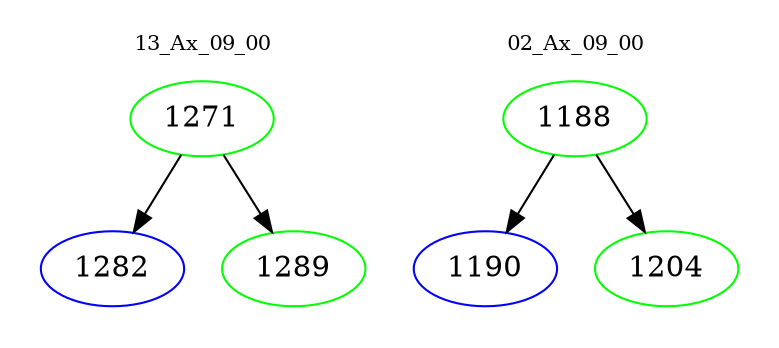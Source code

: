 digraph{
subgraph cluster_0 {
color = white
label = "13_Ax_09_00";
fontsize=10;
T0_1271 [label="1271", color="green"]
T0_1271 -> T0_1282 [color="black"]
T0_1282 [label="1282", color="blue"]
T0_1271 -> T0_1289 [color="black"]
T0_1289 [label="1289", color="green"]
}
subgraph cluster_1 {
color = white
label = "02_Ax_09_00";
fontsize=10;
T1_1188 [label="1188", color="green"]
T1_1188 -> T1_1190 [color="black"]
T1_1190 [label="1190", color="blue"]
T1_1188 -> T1_1204 [color="black"]
T1_1204 [label="1204", color="green"]
}
}
